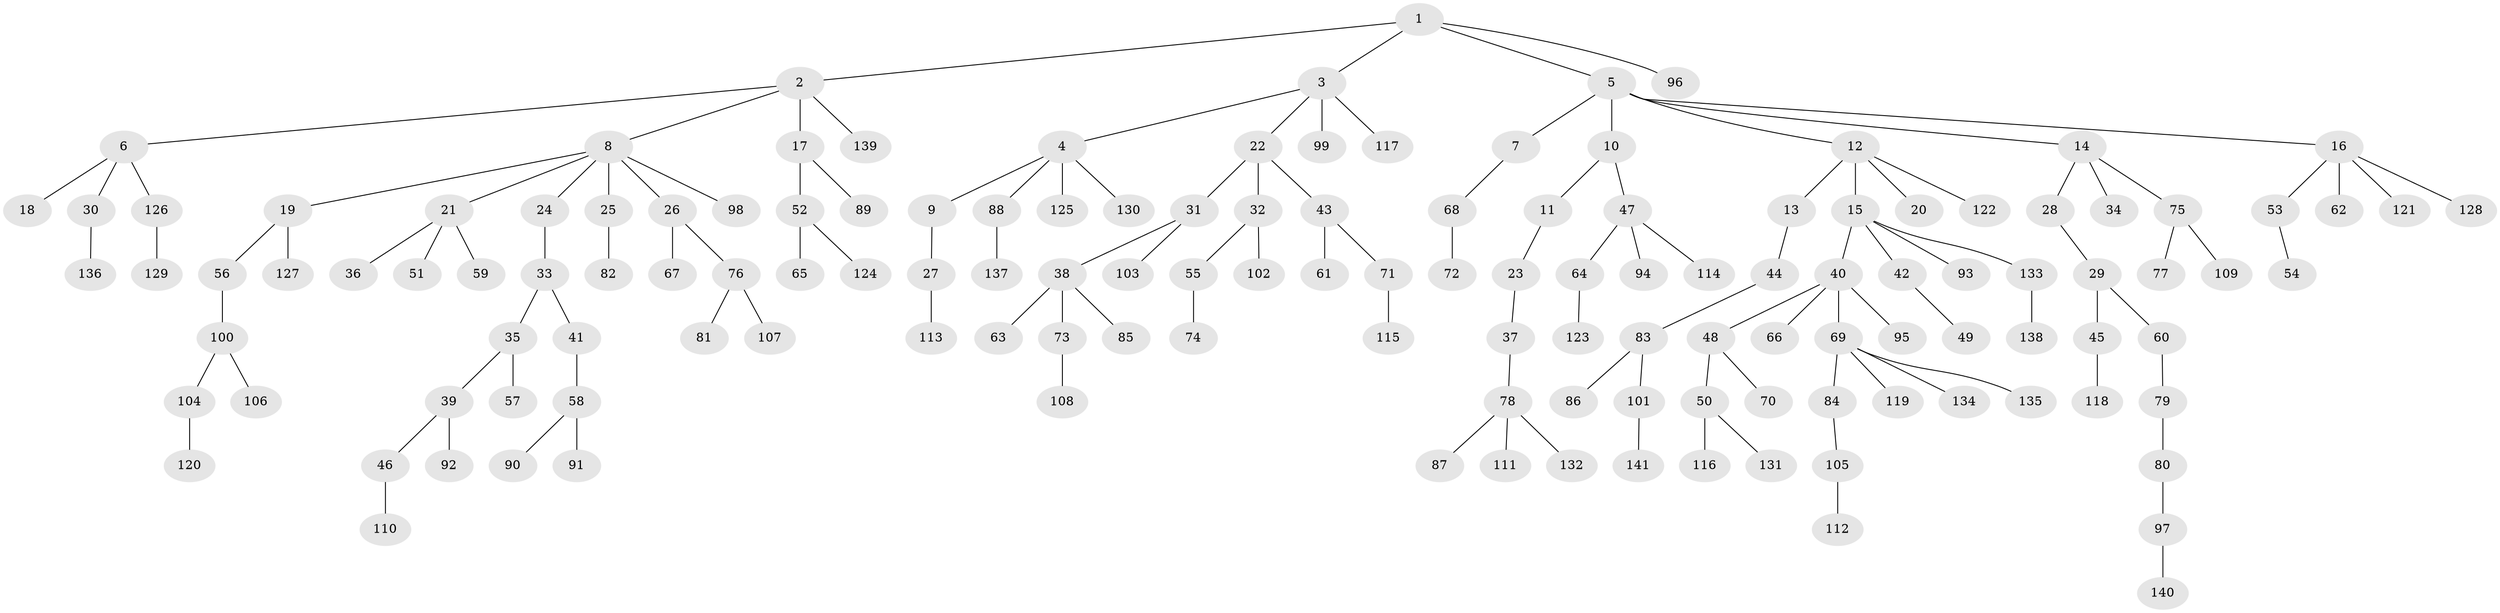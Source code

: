 // coarse degree distribution, {7: 0.05357142857142857, 5: 0.03571428571428571, 1: 0.6785714285714286, 10: 0.017857142857142856, 2: 0.16071428571428573, 3: 0.017857142857142856, 6: 0.017857142857142856, 4: 0.017857142857142856}
// Generated by graph-tools (version 1.1) at 2025/19/03/04/25 18:19:24]
// undirected, 141 vertices, 140 edges
graph export_dot {
graph [start="1"]
  node [color=gray90,style=filled];
  1;
  2;
  3;
  4;
  5;
  6;
  7;
  8;
  9;
  10;
  11;
  12;
  13;
  14;
  15;
  16;
  17;
  18;
  19;
  20;
  21;
  22;
  23;
  24;
  25;
  26;
  27;
  28;
  29;
  30;
  31;
  32;
  33;
  34;
  35;
  36;
  37;
  38;
  39;
  40;
  41;
  42;
  43;
  44;
  45;
  46;
  47;
  48;
  49;
  50;
  51;
  52;
  53;
  54;
  55;
  56;
  57;
  58;
  59;
  60;
  61;
  62;
  63;
  64;
  65;
  66;
  67;
  68;
  69;
  70;
  71;
  72;
  73;
  74;
  75;
  76;
  77;
  78;
  79;
  80;
  81;
  82;
  83;
  84;
  85;
  86;
  87;
  88;
  89;
  90;
  91;
  92;
  93;
  94;
  95;
  96;
  97;
  98;
  99;
  100;
  101;
  102;
  103;
  104;
  105;
  106;
  107;
  108;
  109;
  110;
  111;
  112;
  113;
  114;
  115;
  116;
  117;
  118;
  119;
  120;
  121;
  122;
  123;
  124;
  125;
  126;
  127;
  128;
  129;
  130;
  131;
  132;
  133;
  134;
  135;
  136;
  137;
  138;
  139;
  140;
  141;
  1 -- 2;
  1 -- 3;
  1 -- 5;
  1 -- 96;
  2 -- 6;
  2 -- 8;
  2 -- 17;
  2 -- 139;
  3 -- 4;
  3 -- 22;
  3 -- 99;
  3 -- 117;
  4 -- 9;
  4 -- 88;
  4 -- 125;
  4 -- 130;
  5 -- 7;
  5 -- 10;
  5 -- 12;
  5 -- 14;
  5 -- 16;
  6 -- 18;
  6 -- 30;
  6 -- 126;
  7 -- 68;
  8 -- 19;
  8 -- 21;
  8 -- 24;
  8 -- 25;
  8 -- 26;
  8 -- 98;
  9 -- 27;
  10 -- 11;
  10 -- 47;
  11 -- 23;
  12 -- 13;
  12 -- 15;
  12 -- 20;
  12 -- 122;
  13 -- 44;
  14 -- 28;
  14 -- 34;
  14 -- 75;
  15 -- 40;
  15 -- 42;
  15 -- 93;
  15 -- 133;
  16 -- 53;
  16 -- 62;
  16 -- 121;
  16 -- 128;
  17 -- 52;
  17 -- 89;
  19 -- 56;
  19 -- 127;
  21 -- 36;
  21 -- 51;
  21 -- 59;
  22 -- 31;
  22 -- 32;
  22 -- 43;
  23 -- 37;
  24 -- 33;
  25 -- 82;
  26 -- 67;
  26 -- 76;
  27 -- 113;
  28 -- 29;
  29 -- 45;
  29 -- 60;
  30 -- 136;
  31 -- 38;
  31 -- 103;
  32 -- 55;
  32 -- 102;
  33 -- 35;
  33 -- 41;
  35 -- 39;
  35 -- 57;
  37 -- 78;
  38 -- 63;
  38 -- 73;
  38 -- 85;
  39 -- 46;
  39 -- 92;
  40 -- 48;
  40 -- 66;
  40 -- 69;
  40 -- 95;
  41 -- 58;
  42 -- 49;
  43 -- 61;
  43 -- 71;
  44 -- 83;
  45 -- 118;
  46 -- 110;
  47 -- 64;
  47 -- 94;
  47 -- 114;
  48 -- 50;
  48 -- 70;
  50 -- 116;
  50 -- 131;
  52 -- 65;
  52 -- 124;
  53 -- 54;
  55 -- 74;
  56 -- 100;
  58 -- 90;
  58 -- 91;
  60 -- 79;
  64 -- 123;
  68 -- 72;
  69 -- 84;
  69 -- 119;
  69 -- 134;
  69 -- 135;
  71 -- 115;
  73 -- 108;
  75 -- 77;
  75 -- 109;
  76 -- 81;
  76 -- 107;
  78 -- 87;
  78 -- 111;
  78 -- 132;
  79 -- 80;
  80 -- 97;
  83 -- 86;
  83 -- 101;
  84 -- 105;
  88 -- 137;
  97 -- 140;
  100 -- 104;
  100 -- 106;
  101 -- 141;
  104 -- 120;
  105 -- 112;
  126 -- 129;
  133 -- 138;
}
